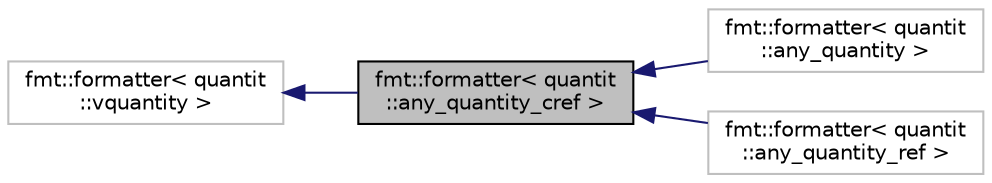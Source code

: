 digraph "fmt::formatter&lt; quantit::any_quantity_cref &gt;"
{
 // LATEX_PDF_SIZE
  edge [fontname="Helvetica",fontsize="10",labelfontname="Helvetica",labelfontsize="10"];
  node [fontname="Helvetica",fontsize="10",shape=record];
  rankdir="LR";
  Node1 [label="fmt::formatter\< quantit\l::any_quantity_cref \>",height=0.2,width=0.4,color="black", fillcolor="grey75", style="filled", fontcolor="black",tooltip=" "];
  Node2 -> Node1 [dir="back",color="midnightblue",fontsize="10",style="solid",fontname="Helvetica"];
  Node2 [label="fmt::formatter\< quantit\l::vquantity \>",height=0.2,width=0.4,color="grey75", fillcolor="white", style="filled",URL="$structfmt_1_1formatter_3_01quantit_1_1vquantity_01_4.html",tooltip=" "];
  Node1 -> Node3 [dir="back",color="midnightblue",fontsize="10",style="solid",fontname="Helvetica"];
  Node3 [label="fmt::formatter\< quantit\l::any_quantity \>",height=0.2,width=0.4,color="grey75", fillcolor="white", style="filled",URL="$structfmt_1_1formatter_3_01quantit_1_1any__quantity_01_4.html",tooltip=" "];
  Node1 -> Node4 [dir="back",color="midnightblue",fontsize="10",style="solid",fontname="Helvetica"];
  Node4 [label="fmt::formatter\< quantit\l::any_quantity_ref \>",height=0.2,width=0.4,color="grey75", fillcolor="white", style="filled",URL="$structfmt_1_1formatter_3_01quantit_1_1any__quantity__ref_01_4.html",tooltip=" "];
}

